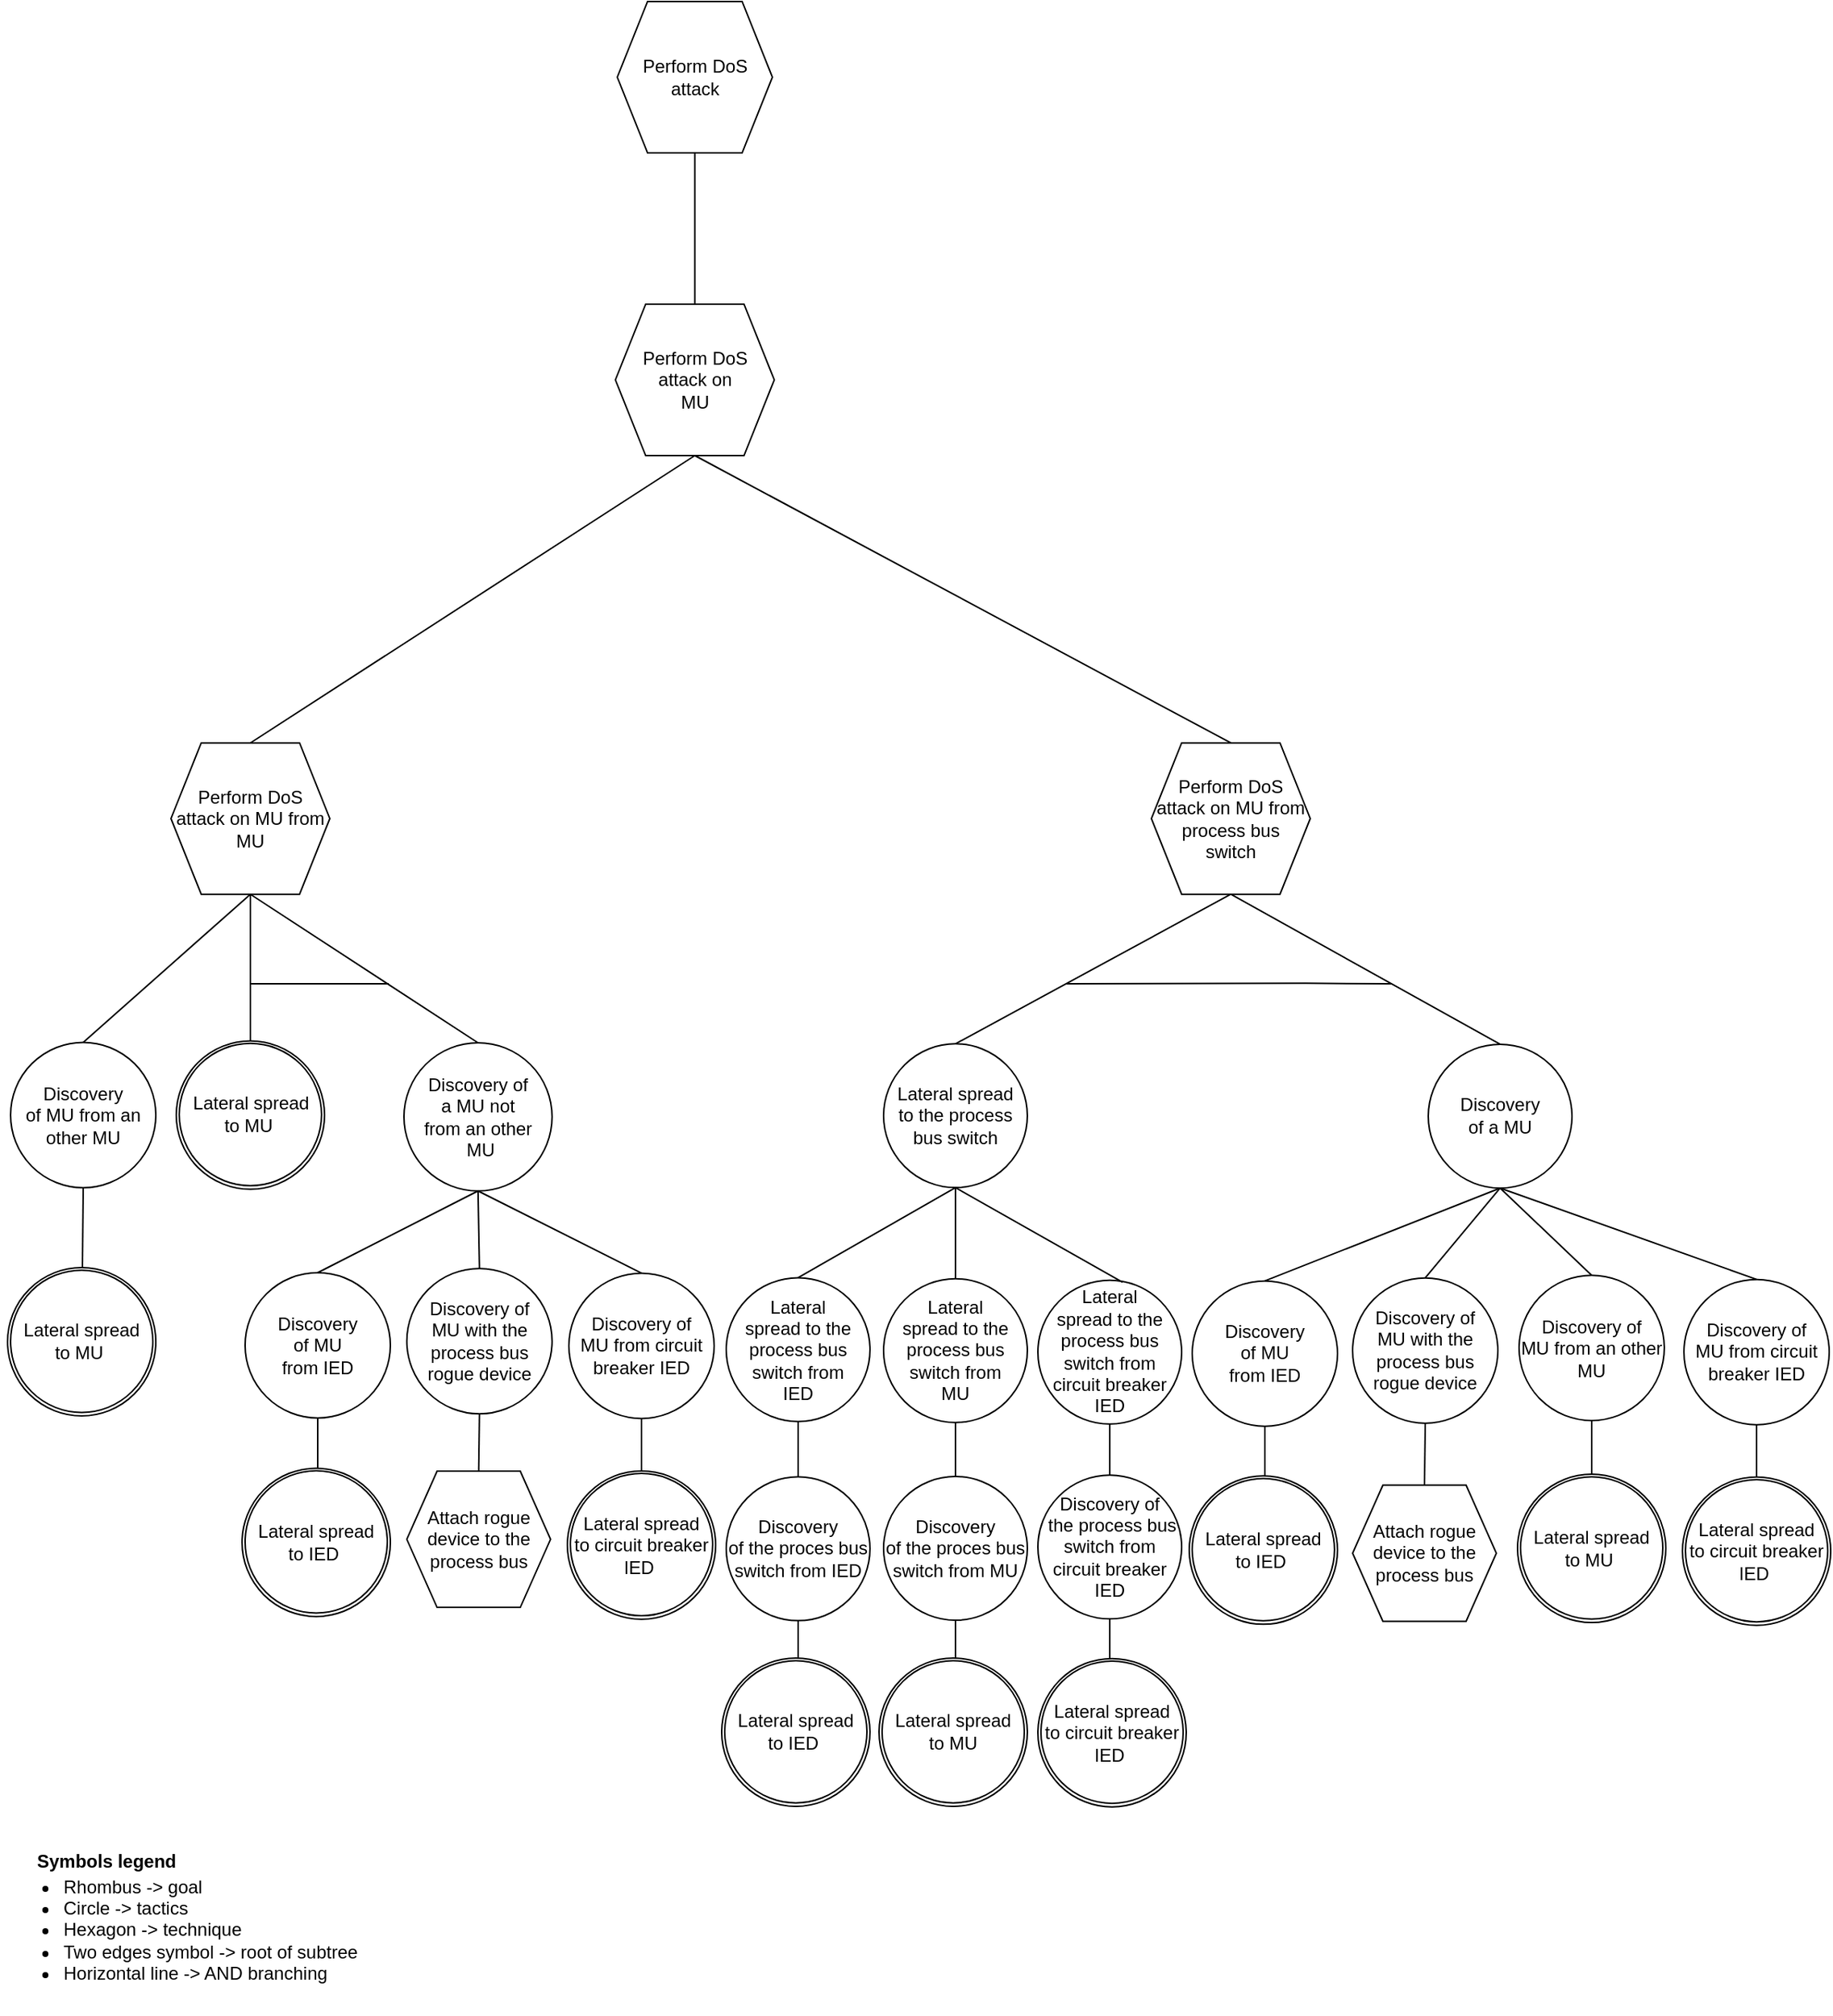 <mxfile version="16.1.2" type="device"><diagram id="xbHYeiGO_CIbIeRIyyaW" name="Page-1"><mxGraphModel dx="2272" dy="905" grid="1" gridSize="10" guides="1" tooltips="1" connect="1" arrows="1" fold="1" page="1" pageScale="1" pageWidth="850" pageHeight="1100" math="0" shadow="0"><root><mxCell id="0"/><mxCell id="1" parent="0"/><mxCell id="sCToZuNMgWmZPL3xqHvZ-8" value="Perform DoS attack" style="shape=hexagon;perimeter=hexagonPerimeter2;whiteSpace=wrap;html=1;fixedSize=1;" parent="1" vertex="1"><mxGeometry x="201" y="30" width="102.5" height="100" as="geometry"/></mxCell><mxCell id="ygYgMc5aqZ92e0gRyeAC-1" value="&lt;font style=&quot;font-size: 12px&quot;&gt;Symbols legend&lt;/font&gt;" style="text;strokeColor=none;fillColor=none;html=1;fontSize=24;fontStyle=1;verticalAlign=middle;align=center;" parent="1" vertex="1"><mxGeometry x="-187" y="1235.02" width="100" height="40" as="geometry"/></mxCell><mxCell id="ygYgMc5aqZ92e0gRyeAC-2" value="&lt;ul&gt;&lt;li&gt;&lt;span&gt;Rhombus -&amp;gt; goal&lt;/span&gt;&lt;/li&gt;&lt;li&gt;&lt;span&gt;Circle -&amp;gt; tactics&lt;/span&gt;&lt;br&gt;&lt;/li&gt;&lt;li&gt;Hexagon -&amp;gt; technique&lt;/li&gt;&lt;li&gt;Two edges symbol -&amp;gt; root of subtree&lt;/li&gt;&lt;li&gt;Horizontal line -&amp;gt; AND branching&lt;/li&gt;&lt;/ul&gt;" style="text;strokeColor=none;fillColor=none;html=1;whiteSpace=wrap;verticalAlign=middle;overflow=hidden;fontSize=12;" parent="1" vertex="1"><mxGeometry x="-207" y="1248.83" width="256" height="111.17" as="geometry"/></mxCell><mxCell id="p-Lv9eZyb4X6R8hbqvUL-1" value="Perform DoS attack on&lt;br&gt;MU" style="shape=hexagon;perimeter=hexagonPerimeter2;whiteSpace=wrap;html=1;fixedSize=1;" parent="1" vertex="1"><mxGeometry x="199.75" y="230" width="105" height="100" as="geometry"/></mxCell><mxCell id="p-Lv9eZyb4X6R8hbqvUL-7" value="" style="endArrow=none;html=1;rounded=0;exitX=0.5;exitY=0;exitDx=0;exitDy=0;entryX=0.5;entryY=1;entryDx=0;entryDy=0;" parent="1" source="p-Lv9eZyb4X6R8hbqvUL-1" target="sCToZuNMgWmZPL3xqHvZ-8" edge="1"><mxGeometry width="50" height="50" relative="1" as="geometry"><mxPoint x="-221" y="317" as="sourcePoint"/><mxPoint x="-287" y="206" as="targetPoint"/></mxGeometry></mxCell><mxCell id="NaeX-XamJc1sZy7YFsHS-1" value="" style="endArrow=none;html=1;rounded=0;entryX=0.5;entryY=1;entryDx=0;entryDy=0;exitX=0.5;exitY=0;exitDx=0;exitDy=0;" parent="1" source="NaeX-XamJc1sZy7YFsHS-3" target="p-Lv9eZyb4X6R8hbqvUL-1" edge="1"><mxGeometry width="50" height="50" relative="1" as="geometry"><mxPoint x="455" y="370.14" as="sourcePoint"/><mxPoint x="-282.5" y="240.0" as="targetPoint"/></mxGeometry></mxCell><mxCell id="NaeX-XamJc1sZy7YFsHS-3" value="Perform DoS attack on MU&amp;nbsp;from &lt;br&gt;process bus &lt;br&gt;switch" style="shape=hexagon;perimeter=hexagonPerimeter2;whiteSpace=wrap;html=1;fixedSize=1;" parent="1" vertex="1"><mxGeometry x="554" y="519.87" width="105" height="100" as="geometry"/></mxCell><mxCell id="NaeX-XamJc1sZy7YFsHS-5" value="" style="endArrow=none;html=1;rounded=0;exitX=0.5;exitY=1;exitDx=0;exitDy=0;" parent="1" source="NaeX-XamJc1sZy7YFsHS-9" edge="1"><mxGeometry width="50" height="50" relative="1" as="geometry"><mxPoint x="287.75" y="1109.31" as="sourcePoint"/><mxPoint x="320.5" y="1126.06" as="targetPoint"/><Array as="points"/></mxGeometry></mxCell><mxCell id="NaeX-XamJc1sZy7YFsHS-9" value="Discovery&lt;br&gt;of the proces bus switch from IED" style="ellipse;whiteSpace=wrap;html=1;aspect=fixed;" parent="1" vertex="1"><mxGeometry x="273" y="1004.81" width="95" height="95" as="geometry"/></mxCell><mxCell id="NaeX-XamJc1sZy7YFsHS-10" value="Lateral&lt;br&gt;&amp;nbsp;spread to the&amp;nbsp;&lt;br&gt;process bus switch from &lt;br&gt;IED" style="ellipse;whiteSpace=wrap;html=1;aspect=fixed;" parent="1" vertex="1"><mxGeometry x="273" y="873.22" width="95" height="95" as="geometry"/></mxCell><mxCell id="NaeX-XamJc1sZy7YFsHS-11" value="" style="endArrow=none;html=1;rounded=0;entryX=0.5;entryY=1;entryDx=0;entryDy=0;" parent="1" source="NaeX-XamJc1sZy7YFsHS-9" target="NaeX-XamJc1sZy7YFsHS-10" edge="1"><mxGeometry width="50" height="50" relative="1" as="geometry"><mxPoint x="321" y="988.83" as="sourcePoint"/><mxPoint x="62.38" y="1000.33" as="targetPoint"/><Array as="points"/></mxGeometry></mxCell><mxCell id="NaeX-XamJc1sZy7YFsHS-19" value="Discovery&lt;br&gt;of a MU" style="ellipse;whiteSpace=wrap;html=1;aspect=fixed;" parent="1" vertex="1"><mxGeometry x="737" y="718.99" width="95" height="95" as="geometry"/></mxCell><mxCell id="NaeX-XamJc1sZy7YFsHS-20" value="" style="endArrow=none;html=1;rounded=0;exitX=0.5;exitY=0;exitDx=0;exitDy=0;entryX=0.5;entryY=1;entryDx=0;entryDy=0;" parent="1" source="NaeX-XamJc1sZy7YFsHS-19" target="NaeX-XamJc1sZy7YFsHS-3" edge="1"><mxGeometry width="50" height="50" relative="1" as="geometry"><mxPoint x="414.75" y="709.69" as="sourcePoint"/><mxPoint x="667" y="669.67" as="targetPoint"/></mxGeometry></mxCell><mxCell id="NaeX-XamJc1sZy7YFsHS-21" value="" style="endArrow=none;html=1;rounded=0;entryX=0.5;entryY=1;entryDx=0;entryDy=0;exitX=0.5;exitY=0;exitDx=0;exitDy=0;" parent="1" source="NaeX-XamJc1sZy7YFsHS-10" target="NaeX-XamJc1sZy7YFsHS-56" edge="1"><mxGeometry width="50" height="50" relative="1" as="geometry"><mxPoint x="334.5" y="966.14" as="sourcePoint"/><mxPoint x="324.5" y="801.64" as="targetPoint"/><Array as="points"/></mxGeometry></mxCell><mxCell id="NaeX-XamJc1sZy7YFsHS-22" value="" style="endArrow=none;html=1;rounded=0;entryX=0.5;entryY=0;entryDx=0;entryDy=0;exitX=0.5;exitY=1;exitDx=0;exitDy=0;" parent="1" source="NaeX-XamJc1sZy7YFsHS-3" target="NaeX-XamJc1sZy7YFsHS-56" edge="1"><mxGeometry width="50" height="50" relative="1" as="geometry"><mxPoint x="674.5" y="639.2" as="sourcePoint"/><mxPoint x="685" y="612.88" as="targetPoint"/><Array as="points"/></mxGeometry></mxCell><mxCell id="NaeX-XamJc1sZy7YFsHS-37" value="" style="endArrow=none;html=1;rounded=0;" parent="1" edge="1"><mxGeometry width="50" height="50" relative="1" as="geometry"><mxPoint x="498" y="679" as="sourcePoint"/><mxPoint x="713" y="679" as="targetPoint"/><Array as="points"><mxPoint x="656" y="678.67"/></Array></mxGeometry></mxCell><mxCell id="NaeX-XamJc1sZy7YFsHS-43" value="" style="endArrow=none;html=1;rounded=0;exitX=0.5;exitY=1;exitDx=0;exitDy=0;" parent="1" source="NaeX-XamJc1sZy7YFsHS-47" edge="1"><mxGeometry width="50" height="50" relative="1" as="geometry"><mxPoint x="391.75" y="1109.04" as="sourcePoint"/><mxPoint x="424.5" y="1125.79" as="targetPoint"/><Array as="points"/></mxGeometry></mxCell><mxCell id="NaeX-XamJc1sZy7YFsHS-47" value="Discovery&lt;br&gt;of the proces bus switch from MU" style="ellipse;whiteSpace=wrap;html=1;aspect=fixed;" parent="1" vertex="1"><mxGeometry x="377" y="1004.54" width="95" height="95" as="geometry"/></mxCell><mxCell id="NaeX-XamJc1sZy7YFsHS-48" value="Lateral&lt;br&gt;&amp;nbsp;spread to the&amp;nbsp;&lt;br&gt;process bus switch from &lt;br&gt;MU" style="ellipse;whiteSpace=wrap;html=1;aspect=fixed;" parent="1" vertex="1"><mxGeometry x="377" y="873.88" width="95" height="95" as="geometry"/></mxCell><mxCell id="NaeX-XamJc1sZy7YFsHS-49" value="" style="endArrow=none;html=1;rounded=0;entryX=0.5;entryY=1;entryDx=0;entryDy=0;" parent="1" source="NaeX-XamJc1sZy7YFsHS-47" target="NaeX-XamJc1sZy7YFsHS-48" edge="1"><mxGeometry width="50" height="50" relative="1" as="geometry"><mxPoint x="425" y="994.38" as="sourcePoint"/><mxPoint x="166.38" y="1005.88" as="targetPoint"/><Array as="points"/></mxGeometry></mxCell><mxCell id="NaeX-XamJc1sZy7YFsHS-50" value="" style="endArrow=none;html=1;rounded=0;entryX=0.5;entryY=1;entryDx=0;entryDy=0;exitX=0.5;exitY=0;exitDx=0;exitDy=0;" parent="1" source="NaeX-XamJc1sZy7YFsHS-48" target="NaeX-XamJc1sZy7YFsHS-56" edge="1"><mxGeometry width="50" height="50" relative="1" as="geometry"><mxPoint x="424.5" y="838.28" as="sourcePoint"/><mxPoint x="324.5" y="801.64" as="targetPoint"/><Array as="points"/></mxGeometry></mxCell><mxCell id="NaeX-XamJc1sZy7YFsHS-56" value="Lateral spread &lt;br&gt;to the process bus switch" style="ellipse;whiteSpace=wrap;html=1;aspect=fixed;" parent="1" vertex="1"><mxGeometry x="377" y="718.67" width="95" height="95" as="geometry"/></mxCell><mxCell id="NaeX-XamJc1sZy7YFsHS-62" value="" style="endArrow=none;html=1;rounded=0;exitX=0.5;exitY=1;exitDx=0;exitDy=0;entryX=0.5;entryY=0;entryDx=0;entryDy=0;" parent="1" source="NaeX-XamJc1sZy7YFsHS-63" edge="1"><mxGeometry width="50" height="50" relative="1" as="geometry"><mxPoint x="529" y="722.28" as="sourcePoint"/><mxPoint x="629" y="1010.69" as="targetPoint"/></mxGeometry></mxCell><mxCell id="NaeX-XamJc1sZy7YFsHS-63" value="Discovery&lt;br&gt;of MU&lt;br&gt;from IED" style="ellipse;whiteSpace=wrap;html=1;aspect=fixed;" parent="1" vertex="1"><mxGeometry x="581" y="875.32" width="96" height="96" as="geometry"/></mxCell><mxCell id="NaeX-XamJc1sZy7YFsHS-64" value="Attach rogue device to the process bus" style="shape=hexagon;perimeter=hexagonPerimeter2;whiteSpace=wrap;html=1;fixedSize=1;" parent="1" vertex="1"><mxGeometry x="687" y="1010.24" width="95" height="90" as="geometry"/></mxCell><mxCell id="NaeX-XamJc1sZy7YFsHS-65" value="Discovery of&lt;br&gt;MU with the process bus rogue device" style="ellipse;whiteSpace=wrap;html=1;aspect=fixed;" parent="1" vertex="1"><mxGeometry x="687" y="873.32" width="96" height="96" as="geometry"/></mxCell><mxCell id="NaeX-XamJc1sZy7YFsHS-66" value="" style="endArrow=none;html=1;rounded=0;entryX=0.5;entryY=0;entryDx=0;entryDy=0;exitX=0.5;exitY=1;exitDx=0;exitDy=0;" parent="1" source="NaeX-XamJc1sZy7YFsHS-65" target="NaeX-XamJc1sZy7YFsHS-64" edge="1"><mxGeometry width="50" height="50" relative="1" as="geometry"><mxPoint x="699.13" y="917.39" as="sourcePoint"/><mxPoint x="736.63" y="946.39" as="targetPoint"/></mxGeometry></mxCell><mxCell id="NaeX-XamJc1sZy7YFsHS-67" value="" style="endArrow=none;html=1;rounded=0;exitX=0.5;exitY=0;exitDx=0;exitDy=0;entryX=0.5;entryY=1;entryDx=0;entryDy=0;" parent="1" source="NaeX-XamJc1sZy7YFsHS-65" target="NaeX-XamJc1sZy7YFsHS-19" edge="1"><mxGeometry width="50" height="50" relative="1" as="geometry"><mxPoint x="639.88" y="899.58" as="sourcePoint"/><mxPoint x="758.94" y="860.46" as="targetPoint"/><Array as="points"/></mxGeometry></mxCell><mxCell id="NaeX-XamJc1sZy7YFsHS-68" value="" style="endArrow=none;html=1;rounded=0;exitX=0.5;exitY=0;exitDx=0;exitDy=0;entryX=0.5;entryY=1;entryDx=0;entryDy=0;" parent="1" source="NaeX-XamJc1sZy7YFsHS-63" target="NaeX-XamJc1sZy7YFsHS-19" edge="1"><mxGeometry width="50" height="50" relative="1" as="geometry"><mxPoint x="768" y="901.17" as="sourcePoint"/><mxPoint x="678.5" y="845.36" as="targetPoint"/><Array as="points"/></mxGeometry></mxCell><mxCell id="QyJI7abENqe0JcehUE_R-2" value="" style="endArrow=none;html=1;rounded=0;exitX=0.5;exitY=1;exitDx=0;exitDy=0;" parent="1" source="QyJI7abENqe0JcehUE_R-6" edge="1"><mxGeometry width="50" height="50" relative="1" as="geometry"><mxPoint x="493.75" y="1108.13" as="sourcePoint"/><mxPoint x="526.5" y="1124.88" as="targetPoint"/><Array as="points"/></mxGeometry></mxCell><mxCell id="QyJI7abENqe0JcehUE_R-6" value="Discovery of&lt;br&gt;&amp;nbsp;the process&amp;nbsp;bus switch from circuit breaker IED" style="ellipse;whiteSpace=wrap;html=1;aspect=fixed;" parent="1" vertex="1"><mxGeometry x="479" y="1003.63" width="95" height="95" as="geometry"/></mxCell><mxCell id="QyJI7abENqe0JcehUE_R-7" value="Lateral&lt;br&gt;&amp;nbsp;spread to the&amp;nbsp;&lt;br&gt;process bus switch from &lt;br&gt;circuit breaker IED" style="ellipse;whiteSpace=wrap;html=1;aspect=fixed;" parent="1" vertex="1"><mxGeometry x="479" y="874.88" width="95" height="95" as="geometry"/></mxCell><mxCell id="QyJI7abENqe0JcehUE_R-8" value="" style="endArrow=none;html=1;rounded=0;entryX=0.5;entryY=1;entryDx=0;entryDy=0;" parent="1" source="QyJI7abENqe0JcehUE_R-6" target="QyJI7abENqe0JcehUE_R-7" edge="1"><mxGeometry width="50" height="50" relative="1" as="geometry"><mxPoint x="527" y="995.38" as="sourcePoint"/><mxPoint x="268.38" y="1006.88" as="targetPoint"/><Array as="points"/></mxGeometry></mxCell><mxCell id="QyJI7abENqe0JcehUE_R-9" value="" style="endArrow=none;html=1;rounded=0;exitX=0.589;exitY=0.014;exitDx=0;exitDy=0;exitPerimeter=0;entryX=0.5;entryY=1;entryDx=0;entryDy=0;" parent="1" source="QyJI7abENqe0JcehUE_R-7" target="NaeX-XamJc1sZy7YFsHS-56" edge="1"><mxGeometry width="50" height="50" relative="1" as="geometry"><mxPoint x="502.5" y="784.78" as="sourcePoint"/><mxPoint x="407" y="804.59" as="targetPoint"/><Array as="points"/></mxGeometry></mxCell><mxCell id="_5xgE_ajlQI05XlSGeUx-3" value="" style="endArrow=none;html=1;rounded=0;exitX=0.5;exitY=0;exitDx=0;exitDy=0;entryX=0.5;entryY=1;entryDx=0;entryDy=0;" parent="1" source="_5xgE_ajlQI05XlSGeUx-4" target="p-Lv9eZyb4X6R8hbqvUL-1" edge="1"><mxGeometry width="50" height="50" relative="1" as="geometry"><mxPoint x="1317.5" y="380.14" as="sourcePoint"/><mxPoint x="330" y="230" as="targetPoint"/></mxGeometry></mxCell><mxCell id="_5xgE_ajlQI05XlSGeUx-4" value="Perform DoS attack on MU&amp;nbsp;from &lt;br&gt;MU" style="shape=hexagon;perimeter=hexagonPerimeter2;whiteSpace=wrap;html=1;fixedSize=1;size=20;" parent="1" vertex="1"><mxGeometry x="-94" y="519.87" width="105" height="100" as="geometry"/></mxCell><mxCell id="_5xgE_ajlQI05XlSGeUx-58" value="" style="endArrow=none;html=1;rounded=0;exitX=0.5;exitY=1;exitDx=0;exitDy=0;" parent="1" source="_5xgE_ajlQI05XlSGeUx-67" target="P7sHOSlzQ27y3SSBz2I8-24" edge="1"><mxGeometry width="50" height="50" relative="1" as="geometry"><mxPoint x="-194" y="752.69" as="sourcePoint"/><mxPoint x="-152.5" y="824.92" as="targetPoint"/><Array as="points"/></mxGeometry></mxCell><mxCell id="_5xgE_ajlQI05XlSGeUx-67" value="Discovery&lt;br&gt;of MU from an other MU" style="ellipse;whiteSpace=wrap;html=1;aspect=fixed;" parent="1" vertex="1"><mxGeometry x="-200" y="717.73" width="96" height="96" as="geometry"/></mxCell><mxCell id="_5xgE_ajlQI05XlSGeUx-68" value="" style="endArrow=none;html=1;rounded=0;entryX=0.5;entryY=1;entryDx=0;entryDy=0;exitX=0.5;exitY=0;exitDx=0;exitDy=0;" parent="1" source="_5xgE_ajlQI05XlSGeUx-67" target="_5xgE_ajlQI05XlSGeUx-4" edge="1"><mxGeometry width="50" height="50" relative="1" as="geometry"><mxPoint x="-161" y="659.87" as="sourcePoint"/><mxPoint x="-151.5" y="796.12" as="targetPoint"/><Array as="points"/></mxGeometry></mxCell><mxCell id="_5xgE_ajlQI05XlSGeUx-70" value="" style="endArrow=none;html=1;rounded=0;exitX=0.5;exitY=1;exitDx=0;exitDy=0;entryX=0.5;entryY=0;entryDx=0;entryDy=0;" parent="1" source="_5xgE_ajlQI05XlSGeUx-4" target="NwzkZoaxAXHZhDajOLDD-7" edge="1"><mxGeometry width="50" height="50" relative="1" as="geometry"><mxPoint x="-37" y="650.88" as="sourcePoint"/><mxPoint x="-41.5" y="680.36" as="targetPoint"/><Array as="points"/></mxGeometry></mxCell><mxCell id="_5xgE_ajlQI05XlSGeUx-79" value="" style="endArrow=none;html=1;rounded=0;entryX=0.5;entryY=0;entryDx=0;entryDy=0;exitX=0.5;exitY=1;exitDx=0;exitDy=0;" parent="1" source="_5xgE_ajlQI05XlSGeUx-4" target="_5xgE_ajlQI05XlSGeUx-84" edge="1"><mxGeometry width="50" height="50" relative="1" as="geometry"><mxPoint x="35.5" y="628.52" as="sourcePoint"/><mxPoint x="157" y="672.51" as="targetPoint"/></mxGeometry></mxCell><mxCell id="_5xgE_ajlQI05XlSGeUx-83" value="" style="endArrow=none;html=1;rounded=0;" parent="1" edge="1"><mxGeometry width="50" height="50" relative="1" as="geometry"><mxPoint x="-41" y="678.97" as="sourcePoint"/><mxPoint x="50" y="679" as="targetPoint"/></mxGeometry></mxCell><mxCell id="_5xgE_ajlQI05XlSGeUx-84" value="Discovery of&lt;br&gt;a MU not &lt;br&gt;from an other&lt;br&gt;&amp;nbsp;MU" style="ellipse;whiteSpace=wrap;html=1;aspect=fixed;" parent="1" vertex="1"><mxGeometry x="60" y="717.99" width="97.88" height="97.88" as="geometry"/></mxCell><mxCell id="q-_hfNOkdB_0QAVNJAsf-2" value="Discovery of&lt;br&gt;MU from an other MU" style="ellipse;whiteSpace=wrap;html=1;aspect=fixed;" parent="1" vertex="1"><mxGeometry x="797" y="871.58" width="96" height="96" as="geometry"/></mxCell><mxCell id="q-_hfNOkdB_0QAVNJAsf-3" value="" style="endArrow=none;html=1;rounded=0;exitX=0.5;exitY=1;exitDx=0;exitDy=0;entryX=0.5;entryY=0;entryDx=0;entryDy=0;" parent="1" source="q-_hfNOkdB_0QAVNJAsf-2" target="P7sHOSlzQ27y3SSBz2I8-39" edge="1"><mxGeometry width="50" height="50" relative="1" as="geometry"><mxPoint x="809.13" y="912.65" as="sourcePoint"/><mxPoint x="803" y="989.77" as="targetPoint"/></mxGeometry></mxCell><mxCell id="q-_hfNOkdB_0QAVNJAsf-4" value="" style="endArrow=none;html=1;rounded=0;exitX=0.5;exitY=0;exitDx=0;exitDy=0;entryX=0.5;entryY=1;entryDx=0;entryDy=0;" parent="1" source="q-_hfNOkdB_0QAVNJAsf-2" target="NaeX-XamJc1sZy7YFsHS-19" edge="1"><mxGeometry width="50" height="50" relative="1" as="geometry"><mxPoint x="759.88" y="899.58" as="sourcePoint"/><mxPoint x="878.5" y="830.62" as="targetPoint"/><Array as="points"/></mxGeometry></mxCell><mxCell id="q-_hfNOkdB_0QAVNJAsf-6" value="Discovery of&lt;br&gt;MU from circuit breaker IED" style="ellipse;whiteSpace=wrap;html=1;aspect=fixed;" parent="1" vertex="1"><mxGeometry x="906" y="874.32" width="96" height="96" as="geometry"/></mxCell><mxCell id="q-_hfNOkdB_0QAVNJAsf-7" value="" style="endArrow=none;html=1;rounded=0;entryX=0.5;entryY=0;entryDx=0;entryDy=0;exitX=0.5;exitY=1;exitDx=0;exitDy=0;" parent="1" source="q-_hfNOkdB_0QAVNJAsf-6" target="P7sHOSlzQ27y3SSBz2I8-41" edge="1"><mxGeometry width="50" height="50" relative="1" as="geometry"><mxPoint x="912" y="991.73" as="sourcePoint"/><mxPoint x="902" y="1001.73" as="targetPoint"/></mxGeometry></mxCell><mxCell id="q-_hfNOkdB_0QAVNJAsf-8" value="" style="endArrow=none;html=1;rounded=0;exitX=0.5;exitY=0;exitDx=0;exitDy=0;entryX=0.5;entryY=1;entryDx=0;entryDy=0;" parent="1" source="q-_hfNOkdB_0QAVNJAsf-6" target="NaeX-XamJc1sZy7YFsHS-19" edge="1"><mxGeometry width="50" height="50" relative="1" as="geometry"><mxPoint x="864" y="887.04" as="sourcePoint"/><mxPoint x="798.5" y="840.62" as="targetPoint"/><Array as="points"/></mxGeometry></mxCell><mxCell id="q-_hfNOkdB_0QAVNJAsf-60" value="" style="endArrow=none;html=1;rounded=0;exitX=0.5;exitY=1;exitDx=0;exitDy=0;entryX=0.5;entryY=0;entryDx=0;entryDy=0;" parent="1" source="q-_hfNOkdB_0QAVNJAsf-61" edge="1"><mxGeometry width="50" height="50" relative="1" as="geometry"><mxPoint x="-97" y="713.84" as="sourcePoint"/><mxPoint x="3" y="1002.25" as="targetPoint"/></mxGeometry></mxCell><mxCell id="q-_hfNOkdB_0QAVNJAsf-61" value="Discovery&lt;br&gt;of MU&lt;br&gt;from IED" style="ellipse;whiteSpace=wrap;html=1;aspect=fixed;" parent="1" vertex="1"><mxGeometry x="-45" y="869.88" width="96" height="96" as="geometry"/></mxCell><mxCell id="q-_hfNOkdB_0QAVNJAsf-62" value="Attach rogue device to the process bus" style="shape=hexagon;perimeter=hexagonPerimeter2;whiteSpace=wrap;html=1;fixedSize=1;" parent="1" vertex="1"><mxGeometry x="61.88" y="1001.02" width="95" height="90" as="geometry"/></mxCell><mxCell id="q-_hfNOkdB_0QAVNJAsf-63" value="Discovery of&lt;br&gt;MU with the process bus rogue device" style="ellipse;whiteSpace=wrap;html=1;aspect=fixed;" parent="1" vertex="1"><mxGeometry x="61.88" y="867.1" width="96" height="96" as="geometry"/></mxCell><mxCell id="q-_hfNOkdB_0QAVNJAsf-64" value="" style="endArrow=none;html=1;rounded=0;entryX=0.5;entryY=0;entryDx=0;entryDy=0;exitX=0.5;exitY=1;exitDx=0;exitDy=0;" parent="1" source="q-_hfNOkdB_0QAVNJAsf-63" target="q-_hfNOkdB_0QAVNJAsf-62" edge="1"><mxGeometry width="50" height="50" relative="1" as="geometry"><mxPoint x="74.01" y="906.17" as="sourcePoint"/><mxPoint x="111.51" y="935.17" as="targetPoint"/></mxGeometry></mxCell><mxCell id="q-_hfNOkdB_0QAVNJAsf-65" value="" style="endArrow=none;html=1;rounded=0;exitX=0.5;exitY=0;exitDx=0;exitDy=0;entryX=0.5;entryY=1;entryDx=0;entryDy=0;" parent="1" source="q-_hfNOkdB_0QAVNJAsf-63" target="_5xgE_ajlQI05XlSGeUx-84" edge="1"><mxGeometry width="50" height="50" relative="1" as="geometry"><mxPoint x="9.26" y="878.98" as="sourcePoint"/><mxPoint x="190" y="816.99" as="targetPoint"/><Array as="points"/></mxGeometry></mxCell><mxCell id="q-_hfNOkdB_0QAVNJAsf-66" value="" style="endArrow=none;html=1;rounded=0;exitX=0.5;exitY=0;exitDx=0;exitDy=0;entryX=0.5;entryY=1;entryDx=0;entryDy=0;" parent="1" source="q-_hfNOkdB_0QAVNJAsf-61" target="_5xgE_ajlQI05XlSGeUx-84" edge="1"><mxGeometry width="50" height="50" relative="1" as="geometry"><mxPoint x="82" y="886.11" as="sourcePoint"/><mxPoint x="-10" y="815.99" as="targetPoint"/><Array as="points"/></mxGeometry></mxCell><mxCell id="q-_hfNOkdB_0QAVNJAsf-70" value="Discovery of&lt;br&gt;MU from circuit breaker IED" style="ellipse;whiteSpace=wrap;html=1;aspect=fixed;" parent="1" vertex="1"><mxGeometry x="169" y="870.2" width="96" height="96" as="geometry"/></mxCell><mxCell id="q-_hfNOkdB_0QAVNJAsf-71" value="" style="endArrow=none;html=1;rounded=0;exitX=0.5;exitY=1;exitDx=0;exitDy=0;entryX=0.5;entryY=0;entryDx=0;entryDy=0;" parent="1" edge="1"><mxGeometry width="50" height="50" relative="1" as="geometry"><mxPoint x="217" y="1000.1" as="sourcePoint"/><mxPoint x="217" y="1039.46" as="targetPoint"/></mxGeometry></mxCell><mxCell id="q-_hfNOkdB_0QAVNJAsf-72" value="" style="endArrow=none;html=1;rounded=0;entryX=0.5;entryY=1;entryDx=0;entryDy=0;exitX=0.5;exitY=0;exitDx=0;exitDy=0;" parent="1" source="q-_hfNOkdB_0QAVNJAsf-70" target="_5xgE_ajlQI05XlSGeUx-84" edge="1"><mxGeometry width="50" height="50" relative="1" as="geometry"><mxPoint x="238" y="867.1" as="sourcePoint"/><mxPoint x="180" y="815.99" as="targetPoint"/><Array as="points"/></mxGeometry></mxCell><mxCell id="P7sHOSlzQ27y3SSBz2I8-23" value="" style="ellipse;whiteSpace=wrap;html=1;aspect=fixed;" parent="1" vertex="1"><mxGeometry x="-202" y="866.51" width="98" height="98" as="geometry"/></mxCell><mxCell id="P7sHOSlzQ27y3SSBz2I8-24" value="Lateral spread&lt;br&gt;to MU&amp;nbsp;" style="ellipse;whiteSpace=wrap;html=1;aspect=fixed;" parent="1" vertex="1"><mxGeometry x="-200" y="868.21" width="94" height="94" as="geometry"/></mxCell><mxCell id="P7sHOSlzQ27y3SSBz2I8-25" value="" style="ellipse;whiteSpace=wrap;html=1;aspect=fixed;" parent="1" vertex="1"><mxGeometry x="-47" y="999.07" width="98" height="98" as="geometry"/></mxCell><mxCell id="P7sHOSlzQ27y3SSBz2I8-26" value="Lateral spread&lt;br&gt;to IED&amp;nbsp;" style="ellipse;whiteSpace=wrap;html=1;aspect=fixed;" parent="1" vertex="1"><mxGeometry x="-45" y="1000.77" width="94" height="94" as="geometry"/></mxCell><mxCell id="P7sHOSlzQ27y3SSBz2I8-27" value="" style="ellipse;whiteSpace=wrap;html=1;aspect=fixed;" parent="1" vertex="1"><mxGeometry x="168" y="1000.86" width="98" height="98" as="geometry"/></mxCell><mxCell id="P7sHOSlzQ27y3SSBz2I8-28" value="Lateral spread&lt;br&gt;to circuit breaker IED&amp;nbsp;" style="ellipse;whiteSpace=wrap;html=1;aspect=fixed;" parent="1" vertex="1"><mxGeometry x="170" y="1002.56" width="94" height="94" as="geometry"/></mxCell><mxCell id="P7sHOSlzQ27y3SSBz2I8-29" value="" style="ellipse;whiteSpace=wrap;html=1;aspect=fixed;" parent="1" vertex="1"><mxGeometry x="270" y="1124.49" width="98" height="98" as="geometry"/></mxCell><mxCell id="P7sHOSlzQ27y3SSBz2I8-30" value="Lateral spread&lt;br&gt;to IED&amp;nbsp;" style="ellipse;whiteSpace=wrap;html=1;aspect=fixed;" parent="1" vertex="1"><mxGeometry x="272" y="1126.19" width="94" height="94" as="geometry"/></mxCell><mxCell id="P7sHOSlzQ27y3SSBz2I8-31" value="" style="ellipse;whiteSpace=wrap;html=1;aspect=fixed;" parent="1" vertex="1"><mxGeometry x="374" y="1124.49" width="98" height="98" as="geometry"/></mxCell><mxCell id="P7sHOSlzQ27y3SSBz2I8-32" value="Lateral spread&lt;br&gt;to MU" style="ellipse;whiteSpace=wrap;html=1;aspect=fixed;" parent="1" vertex="1"><mxGeometry x="376" y="1126.19" width="94" height="94" as="geometry"/></mxCell><mxCell id="P7sHOSlzQ27y3SSBz2I8-34" value="" style="ellipse;whiteSpace=wrap;html=1;aspect=fixed;" parent="1" vertex="1"><mxGeometry x="479" y="1124.82" width="98" height="98" as="geometry"/></mxCell><mxCell id="P7sHOSlzQ27y3SSBz2I8-35" value="Lateral spread&lt;br&gt;to circuit breaker IED&amp;nbsp;" style="ellipse;whiteSpace=wrap;html=1;aspect=fixed;" parent="1" vertex="1"><mxGeometry x="481" y="1126.52" width="94" height="94" as="geometry"/></mxCell><mxCell id="P7sHOSlzQ27y3SSBz2I8-36" value="" style="ellipse;whiteSpace=wrap;html=1;aspect=fixed;" parent="1" vertex="1"><mxGeometry x="579" y="1004.17" width="98" height="98" as="geometry"/></mxCell><mxCell id="P7sHOSlzQ27y3SSBz2I8-37" value="Lateral spread&lt;br&gt;to IED&amp;nbsp;" style="ellipse;whiteSpace=wrap;html=1;aspect=fixed;" parent="1" vertex="1"><mxGeometry x="581" y="1005.87" width="94" height="94" as="geometry"/></mxCell><mxCell id="P7sHOSlzQ27y3SSBz2I8-38" value="" style="ellipse;whiteSpace=wrap;html=1;aspect=fixed;" parent="1" vertex="1"><mxGeometry x="796" y="1003.04" width="98" height="98" as="geometry"/></mxCell><mxCell id="P7sHOSlzQ27y3SSBz2I8-39" value="Lateral spread&lt;br&gt;to MU&amp;nbsp;" style="ellipse;whiteSpace=wrap;html=1;aspect=fixed;" parent="1" vertex="1"><mxGeometry x="798" y="1004.74" width="94" height="94" as="geometry"/></mxCell><mxCell id="P7sHOSlzQ27y3SSBz2I8-40" value="" style="ellipse;whiteSpace=wrap;html=1;aspect=fixed;" parent="1" vertex="1"><mxGeometry x="905" y="1004.87" width="98" height="98" as="geometry"/></mxCell><mxCell id="P7sHOSlzQ27y3SSBz2I8-41" value="Lateral spread&lt;br&gt;to circuit breaker IED&amp;nbsp;" style="ellipse;whiteSpace=wrap;html=1;aspect=fixed;" parent="1" vertex="1"><mxGeometry x="907" y="1006.57" width="94" height="94" as="geometry"/></mxCell><mxCell id="NwzkZoaxAXHZhDajOLDD-6" value="" style="ellipse;whiteSpace=wrap;html=1;aspect=fixed;" parent="1" vertex="1"><mxGeometry x="-90.5" y="716.73" width="98" height="98" as="geometry"/></mxCell><mxCell id="NwzkZoaxAXHZhDajOLDD-7" value="Lateral spread&lt;br&gt;to MU&amp;nbsp;" style="ellipse;whiteSpace=wrap;html=1;aspect=fixed;" parent="1" vertex="1"><mxGeometry x="-88.5" y="718.43" width="94" height="94" as="geometry"/></mxCell><mxCell id="vN6S1FvamHh-AUJ1LPrQ-1" value="" style="endArrow=none;html=1;rounded=0;entryX=0.5;entryY=0;entryDx=0;entryDy=0;exitX=0.5;exitY=1;exitDx=0;exitDy=0;" parent="1" source="q-_hfNOkdB_0QAVNJAsf-70" edge="1"><mxGeometry width="50" height="50" relative="1" as="geometry"><mxPoint x="147" y="1100.77" as="sourcePoint"/><mxPoint x="217" y="1000.46" as="targetPoint"/></mxGeometry></mxCell></root></mxGraphModel></diagram></mxfile>